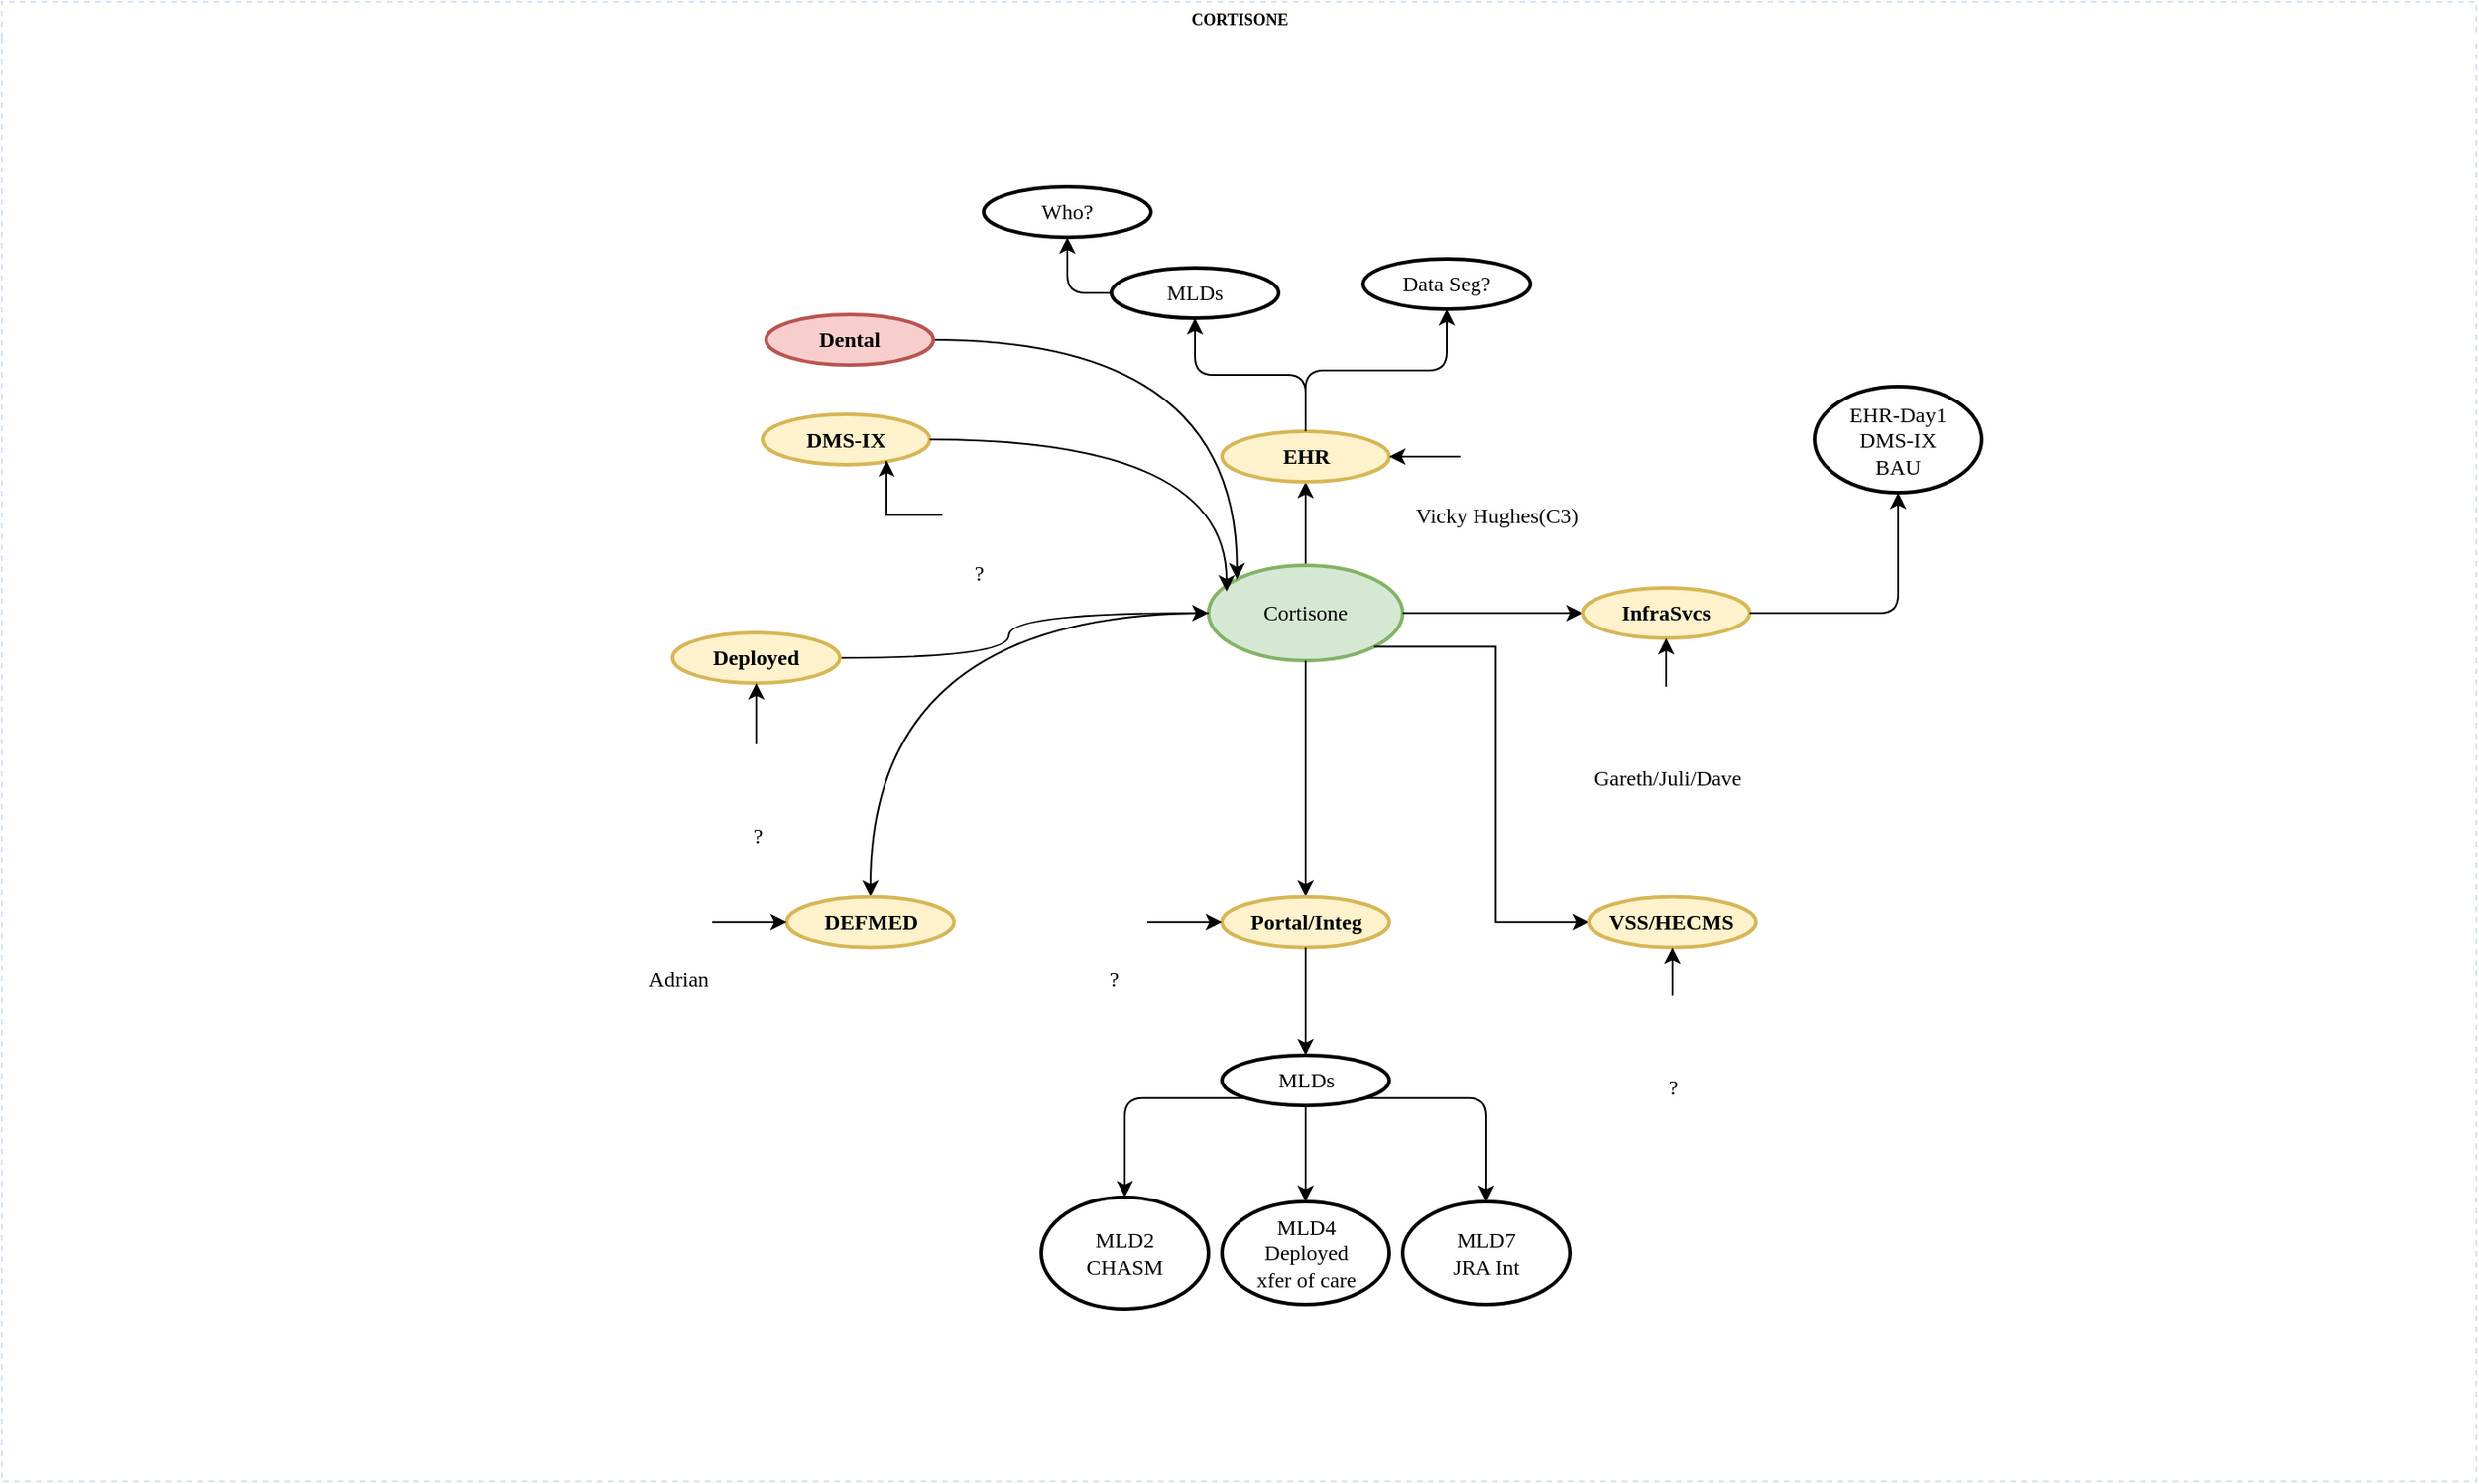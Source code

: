 <mxfile border="50" scale="3" compressed="false" locked="false" version="24.8.6">
  <diagram name="Blank" id="YmL12bMKpDGza6XwsDPr">
    <mxGraphModel dx="1777" dy="687" grid="0" gridSize="10" guides="1" tooltips="1" connect="1" arrows="1" fold="1" page="0" pageScale="1" pageWidth="827" pageHeight="1169" background="none" math="1" shadow="0">
      <root>
        <mxCell id="X5NqExCQtvZxIxQ7pmgY-0" />
        <mxCell id="1" parent="X5NqExCQtvZxIxQ7pmgY-0" />
        <mxCell id="Gr0Zq-AI6Quabplr0KPa-179" value="CORTISONE" style="swimlane;html=1;startSize=20;horizontal=1;containerType=tree;labelBackgroundColor=none;strokeColor=#D4E1F5;strokeWidth=1;fillColor=none;fontFamily=Comic Sans MS;fontSize=9;swimlaneLine=0;dashed=1;collapsible=0;" parent="1" vertex="1">
          <mxGeometry x="-72" y="36" width="1376" height="823" as="geometry" />
        </mxCell>
        <mxCell id="_tYV2n-UsIwEec6Ld9k9-143" style="edgeStyle=orthogonalEdgeStyle;rounded=0;orthogonalLoop=1;jettySize=auto;html=1;exitX=0.5;exitY=0;exitDx=0;exitDy=0;entryX=0.5;entryY=1;entryDx=0;entryDy=0;" parent="Gr0Zq-AI6Quabplr0KPa-179" source="Gr0Zq-AI6Quabplr0KPa-180" target="_tYV2n-UsIwEec6Ld9k9-144" edge="1">
          <mxGeometry relative="1" as="geometry">
            <mxPoint x="721" y="227" as="targetPoint" />
          </mxGeometry>
        </mxCell>
        <mxCell id="Gr0Zq-AI6Quabplr0KPa-180" value="&lt;font face=&quot;Comic Sans MS&quot;&gt;Cortisone&lt;/font&gt;" style="ellipse;whiteSpace=wrap;html=1;align=center;container=1;recursiveResize=0;treeFolding=1;strokeWidth=2;fillColor=#d5e8d4;strokeColor=#82b366;" parent="Gr0Zq-AI6Quabplr0KPa-179" vertex="1">
          <mxGeometry x="671" y="313.5" width="108" height="53" as="geometry" />
        </mxCell>
        <mxCell id="Gr0Zq-AI6Quabplr0KPa-223" style="jumpStyle=arc;html=1;endArrow=classicThin;endFill=1;jettySize=auto;orthogonalLoop=1;strokeColor=none;strokeWidth=2;fontFamily=Comic Sans MS;fontSize=10;rounded=0;startSize=8;endSize=8;curved=1;" parent="Gr0Zq-AI6Quabplr0KPa-179" edge="1">
          <mxGeometry relative="1" as="geometry">
            <mxPoint x="570" y="244.5" as="sourcePoint" />
            <mxPoint x="549.076" y="226.239" as="targetPoint" />
          </mxGeometry>
        </mxCell>
        <mxCell id="_tYV2n-UsIwEec6Ld9k9-144" value="&lt;font face=&quot;Comic Sans MS&quot;&gt;EHR&lt;/font&gt;" style="ellipse;whiteSpace=wrap;html=1;align=center;container=1;recursiveResize=0;treeFolding=1;strokeWidth=2;fontStyle=1;fillColor=#fff2cc;strokeColor=#d6b656;" parent="Gr0Zq-AI6Quabplr0KPa-179" vertex="1">
          <mxGeometry x="678.5" y="239" width="93" height="28" as="geometry" />
        </mxCell>
        <mxCell id="_tYV2n-UsIwEec6Ld9k9-146" value="&lt;font face=&quot;Comic Sans MS&quot;&gt;MLDs&lt;/font&gt;" style="ellipse;whiteSpace=wrap;html=1;align=center;container=1;recursiveResize=0;treeFolding=1;strokeWidth=2;" parent="Gr0Zq-AI6Quabplr0KPa-179" vertex="1">
          <mxGeometry x="617" y="148" width="93" height="28" as="geometry" />
        </mxCell>
        <mxCell id="_tYV2n-UsIwEec6Ld9k9-147" style="edgeStyle=orthogonalEdgeStyle;rounded=1;orthogonalLoop=1;jettySize=auto;html=1;exitX=0.5;exitY=0;exitDx=0;exitDy=0;entryX=0.5;entryY=1;entryDx=0;entryDy=0;curved=0;" parent="Gr0Zq-AI6Quabplr0KPa-179" source="_tYV2n-UsIwEec6Ld9k9-144" target="_tYV2n-UsIwEec6Ld9k9-146" edge="1">
          <mxGeometry relative="1" as="geometry">
            <mxPoint x="725" y="235" as="targetPoint" />
            <mxPoint x="725" y="314" as="sourcePoint" />
          </mxGeometry>
        </mxCell>
        <mxCell id="_tYV2n-UsIwEec6Ld9k9-149" value="&lt;font face=&quot;Comic Sans MS&quot;&gt;Who?&lt;/font&gt;" style="ellipse;whiteSpace=wrap;html=1;align=center;container=1;recursiveResize=0;treeFolding=1;strokeWidth=2;" parent="Gr0Zq-AI6Quabplr0KPa-179" vertex="1">
          <mxGeometry x="546" y="103" width="93" height="28" as="geometry" />
        </mxCell>
        <mxCell id="_tYV2n-UsIwEec6Ld9k9-150" style="edgeStyle=orthogonalEdgeStyle;rounded=1;orthogonalLoop=1;jettySize=auto;html=1;exitX=0;exitY=0.5;exitDx=0;exitDy=0;entryX=0.5;entryY=1;entryDx=0;entryDy=0;curved=0;" parent="Gr0Zq-AI6Quabplr0KPa-179" source="_tYV2n-UsIwEec6Ld9k9-146" target="_tYV2n-UsIwEec6Ld9k9-149" edge="1">
          <mxGeometry relative="1" as="geometry">
            <mxPoint x="664" y="176" as="targetPoint" />
            <mxPoint x="725" y="239" as="sourcePoint" />
          </mxGeometry>
        </mxCell>
        <mxCell id="U8WOIIxGjh_oT9GiWp5W-1" value="&lt;font face=&quot;Comic Sans MS&quot;&gt;Data Seg?&lt;/font&gt;" style="ellipse;whiteSpace=wrap;html=1;align=center;container=1;recursiveResize=0;treeFolding=1;strokeWidth=2;" vertex="1" parent="Gr0Zq-AI6Quabplr0KPa-179">
          <mxGeometry x="757" y="143" width="93" height="28" as="geometry" />
        </mxCell>
        <mxCell id="U8WOIIxGjh_oT9GiWp5W-2" style="edgeStyle=orthogonalEdgeStyle;rounded=1;orthogonalLoop=1;jettySize=auto;html=1;exitX=0.5;exitY=0;exitDx=0;exitDy=0;entryX=0.5;entryY=1;entryDx=0;entryDy=0;curved=0;" edge="1" parent="Gr0Zq-AI6Quabplr0KPa-179" target="U8WOIIxGjh_oT9GiWp5W-1" source="_tYV2n-UsIwEec6Ld9k9-144">
          <mxGeometry relative="1" as="geometry">
            <mxPoint x="865" y="230" as="targetPoint" />
            <mxPoint x="865" y="234" as="sourcePoint" />
          </mxGeometry>
        </mxCell>
        <mxCell id="U8WOIIxGjh_oT9GiWp5W-5" style="edgeStyle=orthogonalEdgeStyle;rounded=0;orthogonalLoop=1;jettySize=auto;html=1;entryX=1;entryY=0.5;entryDx=0;entryDy=0;" edge="1" parent="Gr0Zq-AI6Quabplr0KPa-179" source="U8WOIIxGjh_oT9GiWp5W-4" target="_tYV2n-UsIwEec6Ld9k9-144">
          <mxGeometry relative="1" as="geometry" />
        </mxCell>
        <mxCell id="U8WOIIxGjh_oT9GiWp5W-4" value="Vicky Hughes(C3)" style="shape=image;html=1;verticalAlign=top;verticalLabelPosition=bottom;labelBackgroundColor=#ffffff;imageAspect=0;aspect=fixed;image=https://cdn3.iconfinder.com/data/icons/tango-icon-library/48/system-users-128.png;dashed=0;fontFamily=Comic Sans MS;fontSize=12;fontColor=#000000;align=center;strokeColor=#000099;strokeWidth=2;fillColor=#D2D3D3;" vertex="1" parent="Gr0Zq-AI6Quabplr0KPa-179">
          <mxGeometry x="811" y="234.5" width="39" height="37" as="geometry" />
        </mxCell>
        <mxCell id="U8WOIIxGjh_oT9GiWp5W-7" style="edgeStyle=orthogonalEdgeStyle;rounded=0;orthogonalLoop=1;jettySize=auto;html=1;exitX=1;exitY=0.5;exitDx=0;exitDy=0;entryX=0;entryY=0.5;entryDx=0;entryDy=0;" edge="1" parent="Gr0Zq-AI6Quabplr0KPa-179" target="U8WOIIxGjh_oT9GiWp5W-8" source="Gr0Zq-AI6Quabplr0KPa-180">
          <mxGeometry relative="1" as="geometry">
            <mxPoint x="920.5" y="318" as="targetPoint" />
            <mxPoint x="924.5" y="405" as="sourcePoint" />
          </mxGeometry>
        </mxCell>
        <mxCell id="U8WOIIxGjh_oT9GiWp5W-8" value="&lt;font face=&quot;Comic Sans MS&quot;&gt;InfraSvcs&lt;/font&gt;" style="ellipse;whiteSpace=wrap;html=1;align=center;container=1;recursiveResize=0;treeFolding=1;strokeWidth=2;fontStyle=1;fillColor=#fff2cc;strokeColor=#d6b656;" vertex="1" parent="Gr0Zq-AI6Quabplr0KPa-179">
          <mxGeometry x="879" y="326" width="93" height="28" as="geometry" />
        </mxCell>
        <mxCell id="U8WOIIxGjh_oT9GiWp5W-10" style="edgeStyle=orthogonalEdgeStyle;rounded=0;orthogonalLoop=1;jettySize=auto;html=1;" edge="1" parent="Gr0Zq-AI6Quabplr0KPa-179" source="U8WOIIxGjh_oT9GiWp5W-9" target="U8WOIIxGjh_oT9GiWp5W-8">
          <mxGeometry relative="1" as="geometry" />
        </mxCell>
        <mxCell id="U8WOIIxGjh_oT9GiWp5W-9" value="Gareth/Juli/Dave" style="shape=image;html=1;verticalAlign=top;verticalLabelPosition=bottom;labelBackgroundColor=#ffffff;imageAspect=0;aspect=fixed;image=https://cdn3.iconfinder.com/data/icons/tango-icon-library/48/system-users-128.png;dashed=0;fontFamily=Comic Sans MS;fontSize=12;fontColor=#000000;align=center;strokeColor=#000099;strokeWidth=2;fillColor=#D2D3D3;" vertex="1" parent="Gr0Zq-AI6Quabplr0KPa-179">
          <mxGeometry x="906" y="381" width="39" height="37" as="geometry" />
        </mxCell>
        <mxCell id="U8WOIIxGjh_oT9GiWp5W-11" value="&lt;font face=&quot;Comic Sans MS&quot;&gt;EHR-Day1&lt;/font&gt;&lt;div&gt;&lt;font face=&quot;Comic Sans MS&quot;&gt;DMS-IX&lt;/font&gt;&lt;div&gt;&lt;font face=&quot;Comic Sans MS&quot;&gt;BAU&lt;/font&gt;&lt;/div&gt;&lt;/div&gt;" style="ellipse;whiteSpace=wrap;html=1;align=center;container=1;recursiveResize=0;treeFolding=1;strokeWidth=2;" vertex="1" parent="Gr0Zq-AI6Quabplr0KPa-179">
          <mxGeometry x="1008" y="214" width="93" height="59" as="geometry" />
        </mxCell>
        <mxCell id="U8WOIIxGjh_oT9GiWp5W-12" style="edgeStyle=orthogonalEdgeStyle;rounded=1;orthogonalLoop=1;jettySize=auto;html=1;entryX=0.5;entryY=1;entryDx=0;entryDy=0;curved=0;exitX=1;exitY=0.5;exitDx=0;exitDy=0;" edge="1" parent="Gr0Zq-AI6Quabplr0KPa-179" target="U8WOIIxGjh_oT9GiWp5W-11" source="U8WOIIxGjh_oT9GiWp5W-8">
          <mxGeometry relative="1" as="geometry">
            <mxPoint x="1116" y="332" as="targetPoint" />
            <mxPoint x="1009" y="355" as="sourcePoint" />
          </mxGeometry>
        </mxCell>
        <mxCell id="U8WOIIxGjh_oT9GiWp5W-13" style="edgeStyle=orthogonalEdgeStyle;rounded=0;orthogonalLoop=1;jettySize=auto;html=1;exitX=1;exitY=1;exitDx=0;exitDy=0;entryX=0;entryY=0.5;entryDx=0;entryDy=0;" edge="1" parent="Gr0Zq-AI6Quabplr0KPa-179" target="U8WOIIxGjh_oT9GiWp5W-14" source="Gr0Zq-AI6Quabplr0KPa-180">
          <mxGeometry relative="1" as="geometry">
            <mxPoint x="923.95" y="489.88" as="targetPoint" />
            <mxPoint x="802.996" y="325.999" as="sourcePoint" />
          </mxGeometry>
        </mxCell>
        <mxCell id="U8WOIIxGjh_oT9GiWp5W-14" value="&lt;font face=&quot;Comic Sans MS&quot;&gt;VSS/HECMS&lt;/font&gt;" style="ellipse;whiteSpace=wrap;html=1;align=center;container=1;recursiveResize=0;treeFolding=1;strokeWidth=2;fontStyle=1;fillColor=#fff2cc;strokeColor=#d6b656;" vertex="1" parent="Gr0Zq-AI6Quabplr0KPa-179">
          <mxGeometry x="882.45" y="497.88" width="93" height="28" as="geometry" />
        </mxCell>
        <mxCell id="U8WOIIxGjh_oT9GiWp5W-15" style="edgeStyle=orthogonalEdgeStyle;rounded=0;orthogonalLoop=1;jettySize=auto;html=1;" edge="1" parent="Gr0Zq-AI6Quabplr0KPa-179" source="U8WOIIxGjh_oT9GiWp5W-16" target="U8WOIIxGjh_oT9GiWp5W-14">
          <mxGeometry relative="1" as="geometry" />
        </mxCell>
        <mxCell id="U8WOIIxGjh_oT9GiWp5W-16" value="?" style="shape=image;html=1;verticalAlign=top;verticalLabelPosition=bottom;labelBackgroundColor=#ffffff;imageAspect=0;aspect=fixed;image=https://cdn3.iconfinder.com/data/icons/tango-icon-library/48/system-users-128.png;dashed=0;fontFamily=Comic Sans MS;fontSize=12;fontColor=#000000;align=center;strokeColor=#000099;strokeWidth=2;fillColor=#D2D3D3;" vertex="1" parent="Gr0Zq-AI6Quabplr0KPa-179">
          <mxGeometry x="909.45" y="552.88" width="39" height="37" as="geometry" />
        </mxCell>
        <mxCell id="U8WOIIxGjh_oT9GiWp5W-17" style="edgeStyle=orthogonalEdgeStyle;rounded=0;orthogonalLoop=1;jettySize=auto;html=1;exitX=0.5;exitY=1;exitDx=0;exitDy=0;entryX=0.5;entryY=0;entryDx=0;entryDy=0;" edge="1" parent="Gr0Zq-AI6Quabplr0KPa-179" target="U8WOIIxGjh_oT9GiWp5W-18" source="Gr0Zq-AI6Quabplr0KPa-180">
          <mxGeometry relative="1" as="geometry">
            <mxPoint x="713.5" y="489.88" as="targetPoint" />
            <mxPoint x="572" y="511.88" as="sourcePoint" />
          </mxGeometry>
        </mxCell>
        <mxCell id="U8WOIIxGjh_oT9GiWp5W-18" value="&lt;font face=&quot;Comic Sans MS&quot;&gt;Portal/Integ&lt;/font&gt;" style="ellipse;whiteSpace=wrap;html=1;align=center;container=1;recursiveResize=0;treeFolding=1;strokeWidth=2;fontStyle=1;fillColor=#fff2cc;strokeColor=#d6b656;" vertex="1" parent="Gr0Zq-AI6Quabplr0KPa-179">
          <mxGeometry x="678.5" y="497.88" width="93" height="28" as="geometry" />
        </mxCell>
        <mxCell id="U8WOIIxGjh_oT9GiWp5W-19" style="edgeStyle=orthogonalEdgeStyle;rounded=0;orthogonalLoop=1;jettySize=auto;html=1;" edge="1" parent="Gr0Zq-AI6Quabplr0KPa-179" source="U8WOIIxGjh_oT9GiWp5W-20" target="U8WOIIxGjh_oT9GiWp5W-18">
          <mxGeometry relative="1" as="geometry" />
        </mxCell>
        <mxCell id="U8WOIIxGjh_oT9GiWp5W-20" value="?" style="shape=image;html=1;verticalAlign=top;verticalLabelPosition=bottom;labelBackgroundColor=#ffffff;imageAspect=0;aspect=fixed;image=https://cdn3.iconfinder.com/data/icons/tango-icon-library/48/system-users-128.png;dashed=0;fontFamily=Comic Sans MS;fontSize=12;fontColor=#000000;align=center;strokeColor=#000099;strokeWidth=2;fillColor=#D2D3D3;" vertex="1" parent="Gr0Zq-AI6Quabplr0KPa-179">
          <mxGeometry x="598" y="493.38" width="39" height="37" as="geometry" />
        </mxCell>
        <mxCell id="U8WOIIxGjh_oT9GiWp5W-21" value="&lt;font face=&quot;Comic Sans MS&quot;&gt;MLDs&lt;/font&gt;" style="ellipse;whiteSpace=wrap;html=1;align=center;container=1;recursiveResize=0;treeFolding=1;strokeWidth=2;" vertex="1" parent="Gr0Zq-AI6Quabplr0KPa-179">
          <mxGeometry x="678.5" y="586" width="93" height="28" as="geometry" />
        </mxCell>
        <mxCell id="U8WOIIxGjh_oT9GiWp5W-22" style="edgeStyle=orthogonalEdgeStyle;rounded=1;orthogonalLoop=1;jettySize=auto;html=1;exitX=0.5;exitY=1;exitDx=0;exitDy=0;curved=0;" edge="1" parent="Gr0Zq-AI6Quabplr0KPa-179" target="U8WOIIxGjh_oT9GiWp5W-21" source="U8WOIIxGjh_oT9GiWp5W-18">
          <mxGeometry relative="1" as="geometry">
            <mxPoint x="789" y="673" as="targetPoint" />
            <mxPoint x="789" y="677" as="sourcePoint" />
          </mxGeometry>
        </mxCell>
        <mxCell id="U8WOIIxGjh_oT9GiWp5W-23" value="&lt;font face=&quot;Comic Sans MS&quot;&gt;MLD2&lt;/font&gt;&lt;div&gt;&lt;font face=&quot;Comic Sans MS&quot;&gt;CHASM&lt;/font&gt;&lt;/div&gt;" style="ellipse;whiteSpace=wrap;html=1;align=center;container=1;recursiveResize=0;treeFolding=1;strokeWidth=2;" vertex="1" parent="Gr0Zq-AI6Quabplr0KPa-179">
          <mxGeometry x="578" y="665" width="93" height="62" as="geometry" />
        </mxCell>
        <mxCell id="U8WOIIxGjh_oT9GiWp5W-24" style="edgeStyle=orthogonalEdgeStyle;rounded=1;orthogonalLoop=1;jettySize=auto;html=1;exitX=0;exitY=1;exitDx=0;exitDy=0;curved=0;" edge="1" parent="Gr0Zq-AI6Quabplr0KPa-179" target="U8WOIIxGjh_oT9GiWp5W-23" source="U8WOIIxGjh_oT9GiWp5W-21">
          <mxGeometry relative="1" as="geometry">
            <mxPoint x="703.5" y="738" as="targetPoint" />
            <mxPoint x="656.5" y="724" as="sourcePoint" />
          </mxGeometry>
        </mxCell>
        <mxCell id="U8WOIIxGjh_oT9GiWp5W-29" value="&lt;font face=&quot;Comic Sans MS&quot;&gt;MLD4&lt;/font&gt;&lt;div&gt;&lt;font face=&quot;Comic Sans MS&quot;&gt;Deployed&lt;/font&gt;&lt;/div&gt;&lt;div&gt;&lt;font face=&quot;Comic Sans MS&quot;&gt;xfer of care&lt;/font&gt;&lt;/div&gt;" style="ellipse;whiteSpace=wrap;html=1;align=center;container=1;recursiveResize=0;treeFolding=1;strokeWidth=2;" vertex="1" parent="Gr0Zq-AI6Quabplr0KPa-179">
          <mxGeometry x="678.5" y="667.5" width="93" height="57" as="geometry" />
        </mxCell>
        <mxCell id="U8WOIIxGjh_oT9GiWp5W-30" value="&lt;font face=&quot;Comic Sans MS&quot;&gt;MLD7&lt;/font&gt;&lt;div&gt;&lt;font face=&quot;Comic Sans MS&quot;&gt;JRA Int&lt;/font&gt;&lt;/div&gt;" style="ellipse;whiteSpace=wrap;html=1;align=center;container=1;recursiveResize=0;treeFolding=1;strokeWidth=2;" vertex="1" parent="Gr0Zq-AI6Quabplr0KPa-179">
          <mxGeometry x="779" y="667.5" width="93" height="57" as="geometry" />
        </mxCell>
        <mxCell id="U8WOIIxGjh_oT9GiWp5W-31" style="edgeStyle=orthogonalEdgeStyle;rounded=1;orthogonalLoop=1;jettySize=auto;html=1;curved=0;exitX=0.5;exitY=1;exitDx=0;exitDy=0;" edge="1" parent="Gr0Zq-AI6Quabplr0KPa-179" source="U8WOIIxGjh_oT9GiWp5W-21" target="U8WOIIxGjh_oT9GiWp5W-29">
          <mxGeometry relative="1" as="geometry">
            <mxPoint x="642" y="675" as="targetPoint" />
            <mxPoint x="724" y="626" as="sourcePoint" />
          </mxGeometry>
        </mxCell>
        <mxCell id="U8WOIIxGjh_oT9GiWp5W-32" style="edgeStyle=orthogonalEdgeStyle;rounded=1;orthogonalLoop=1;jettySize=auto;html=1;curved=0;exitX=1;exitY=1;exitDx=0;exitDy=0;entryX=0.5;entryY=0;entryDx=0;entryDy=0;" edge="1" parent="Gr0Zq-AI6Quabplr0KPa-179" source="U8WOIIxGjh_oT9GiWp5W-21" target="U8WOIIxGjh_oT9GiWp5W-30">
          <mxGeometry relative="1" as="geometry">
            <mxPoint x="743" y="677" as="targetPoint" />
            <mxPoint x="735" y="624" as="sourcePoint" />
          </mxGeometry>
        </mxCell>
        <mxCell id="U8WOIIxGjh_oT9GiWp5W-36" style="edgeStyle=orthogonalEdgeStyle;rounded=0;orthogonalLoop=1;jettySize=auto;html=1;exitX=0;exitY=0.5;exitDx=0;exitDy=0;entryX=0.5;entryY=0;entryDx=0;entryDy=0;curved=1;" edge="1" parent="Gr0Zq-AI6Quabplr0KPa-179" target="U8WOIIxGjh_oT9GiWp5W-37" source="Gr0Zq-AI6Quabplr0KPa-180">
          <mxGeometry relative="1" as="geometry">
            <mxPoint x="471.5" y="489.88" as="targetPoint" />
            <mxPoint x="729.864" y="314.099" as="sourcePoint" />
          </mxGeometry>
        </mxCell>
        <mxCell id="U8WOIIxGjh_oT9GiWp5W-37" value="&lt;font face=&quot;Comic Sans MS&quot;&gt;DEFMED&lt;/font&gt;" style="ellipse;whiteSpace=wrap;html=1;align=center;container=1;recursiveResize=0;treeFolding=1;strokeWidth=2;fontStyle=1;fillColor=#fff2cc;strokeColor=#d6b656;" vertex="1" parent="Gr0Zq-AI6Quabplr0KPa-179">
          <mxGeometry x="436.5" y="497.88" width="93" height="28" as="geometry" />
        </mxCell>
        <mxCell id="U8WOIIxGjh_oT9GiWp5W-47" style="edgeStyle=orthogonalEdgeStyle;rounded=0;orthogonalLoop=1;jettySize=auto;html=1;entryX=0;entryY=0.5;entryDx=0;entryDy=0;" edge="1" parent="Gr0Zq-AI6Quabplr0KPa-179" source="U8WOIIxGjh_oT9GiWp5W-38" target="U8WOIIxGjh_oT9GiWp5W-37">
          <mxGeometry relative="1" as="geometry" />
        </mxCell>
        <mxCell id="U8WOIIxGjh_oT9GiWp5W-38" value="Adrian" style="shape=image;html=1;verticalAlign=top;verticalLabelPosition=bottom;labelBackgroundColor=#ffffff;imageAspect=0;aspect=fixed;image=https://cdn3.iconfinder.com/data/icons/tango-icon-library/48/system-users-128.png;dashed=0;fontFamily=Comic Sans MS;fontSize=12;fontColor=#000000;align=center;strokeColor=#000099;strokeWidth=2;fillColor=#D2D3D3;" vertex="1" parent="Gr0Zq-AI6Quabplr0KPa-179">
          <mxGeometry x="356" y="493.38" width="39" height="37" as="geometry" />
        </mxCell>
        <mxCell id="U8WOIIxGjh_oT9GiWp5W-54" style="edgeStyle=orthogonalEdgeStyle;rounded=0;orthogonalLoop=1;jettySize=auto;html=1;entryX=0;entryY=0.5;entryDx=0;entryDy=0;curved=1;" edge="1" parent="Gr0Zq-AI6Quabplr0KPa-179" source="U8WOIIxGjh_oT9GiWp5W-48" target="Gr0Zq-AI6Quabplr0KPa-180">
          <mxGeometry relative="1" as="geometry">
            <Array as="points">
              <mxPoint x="560" y="365" />
              <mxPoint x="560" y="340" />
            </Array>
          </mxGeometry>
        </mxCell>
        <mxCell id="U8WOIIxGjh_oT9GiWp5W-48" value="&lt;font face=&quot;Comic Sans MS&quot;&gt;Deployed&lt;/font&gt;" style="ellipse;whiteSpace=wrap;html=1;align=center;container=1;recursiveResize=0;treeFolding=1;strokeWidth=2;fontStyle=1;fillColor=#fff2cc;strokeColor=#d6b656;" vertex="1" parent="Gr0Zq-AI6Quabplr0KPa-179">
          <mxGeometry x="373" y="351.0" width="93" height="28" as="geometry" />
        </mxCell>
        <mxCell id="U8WOIIxGjh_oT9GiWp5W-53" style="edgeStyle=orthogonalEdgeStyle;rounded=0;orthogonalLoop=1;jettySize=auto;html=1;entryX=0.5;entryY=1;entryDx=0;entryDy=0;" edge="1" parent="Gr0Zq-AI6Quabplr0KPa-179" source="U8WOIIxGjh_oT9GiWp5W-49" target="U8WOIIxGjh_oT9GiWp5W-48">
          <mxGeometry relative="1" as="geometry" />
        </mxCell>
        <mxCell id="U8WOIIxGjh_oT9GiWp5W-49" value="?" style="shape=image;html=1;verticalAlign=top;verticalLabelPosition=bottom;labelBackgroundColor=#ffffff;imageAspect=0;aspect=fixed;image=https://cdn3.iconfinder.com/data/icons/tango-icon-library/48/system-users-128.png;dashed=0;fontFamily=Comic Sans MS;fontSize=12;fontColor=#000000;align=center;strokeColor=#000099;strokeWidth=2;fillColor=#D2D3D3;" vertex="1" parent="Gr0Zq-AI6Quabplr0KPa-179">
          <mxGeometry x="400" y="413.0" width="39" height="37" as="geometry" />
        </mxCell>
        <mxCell id="U8WOIIxGjh_oT9GiWp5W-56" value="&lt;font face=&quot;Comic Sans MS&quot;&gt;DMS-IX&lt;/font&gt;" style="ellipse;whiteSpace=wrap;html=1;align=center;container=1;recursiveResize=0;treeFolding=1;strokeWidth=2;fontStyle=1;fillColor=#fff2cc;strokeColor=#d6b656;" vertex="1" parent="Gr0Zq-AI6Quabplr0KPa-179">
          <mxGeometry x="423" y="229.5" width="93" height="28" as="geometry" />
        </mxCell>
        <mxCell id="U8WOIIxGjh_oT9GiWp5W-57" value="?" style="shape=image;html=1;verticalAlign=top;verticalLabelPosition=bottom;labelBackgroundColor=#ffffff;imageAspect=0;aspect=fixed;image=https://cdn3.iconfinder.com/data/icons/tango-icon-library/48/system-users-128.png;dashed=0;fontFamily=Comic Sans MS;fontSize=12;fontColor=#000000;align=center;strokeColor=#000099;strokeWidth=2;fillColor=#D2D3D3;" vertex="1" parent="Gr0Zq-AI6Quabplr0KPa-179">
          <mxGeometry x="523" y="267" width="39" height="37" as="geometry" />
        </mxCell>
        <mxCell id="U8WOIIxGjh_oT9GiWp5W-60" style="edgeStyle=orthogonalEdgeStyle;rounded=0;orthogonalLoop=1;jettySize=auto;html=1;entryX=0;entryY=0;entryDx=0;entryDy=0;curved=1;exitX=1;exitY=0.5;exitDx=0;exitDy=0;" edge="1" parent="Gr0Zq-AI6Quabplr0KPa-179" source="U8WOIIxGjh_oT9GiWp5W-58" target="Gr0Zq-AI6Quabplr0KPa-180">
          <mxGeometry relative="1" as="geometry">
            <mxPoint x="500" y="200" as="sourcePoint" />
            <mxPoint x="668.454" y="333.441" as="targetPoint" />
          </mxGeometry>
        </mxCell>
        <mxCell id="U8WOIIxGjh_oT9GiWp5W-58" value="&lt;font face=&quot;Comic Sans MS&quot;&gt;Dental&lt;/font&gt;" style="ellipse;whiteSpace=wrap;html=1;align=center;container=1;recursiveResize=0;treeFolding=1;strokeWidth=2;fontStyle=1;fillColor=#f8cecc;strokeColor=#b85450;" vertex="1" parent="Gr0Zq-AI6Quabplr0KPa-179">
          <mxGeometry x="425" y="174" width="93" height="28" as="geometry" />
        </mxCell>
        <mxCell id="U8WOIIxGjh_oT9GiWp5W-61" style="edgeStyle=orthogonalEdgeStyle;rounded=0;orthogonalLoop=1;jettySize=auto;html=1;entryX=0.093;entryY=0.274;entryDx=0;entryDy=0;entryPerimeter=0;curved=1;" edge="1" parent="Gr0Zq-AI6Quabplr0KPa-179" source="U8WOIIxGjh_oT9GiWp5W-56" target="Gr0Zq-AI6Quabplr0KPa-180">
          <mxGeometry relative="1" as="geometry" />
        </mxCell>
        <mxCell id="U8WOIIxGjh_oT9GiWp5W-63" style="edgeStyle=orthogonalEdgeStyle;rounded=0;orthogonalLoop=1;jettySize=auto;html=1;entryX=0.742;entryY=0.911;entryDx=0;entryDy=0;entryPerimeter=0;" edge="1" parent="Gr0Zq-AI6Quabplr0KPa-179" source="U8WOIIxGjh_oT9GiWp5W-57" target="U8WOIIxGjh_oT9GiWp5W-56">
          <mxGeometry relative="1" as="geometry" />
        </mxCell>
      </root>
    </mxGraphModel>
  </diagram>
</mxfile>
